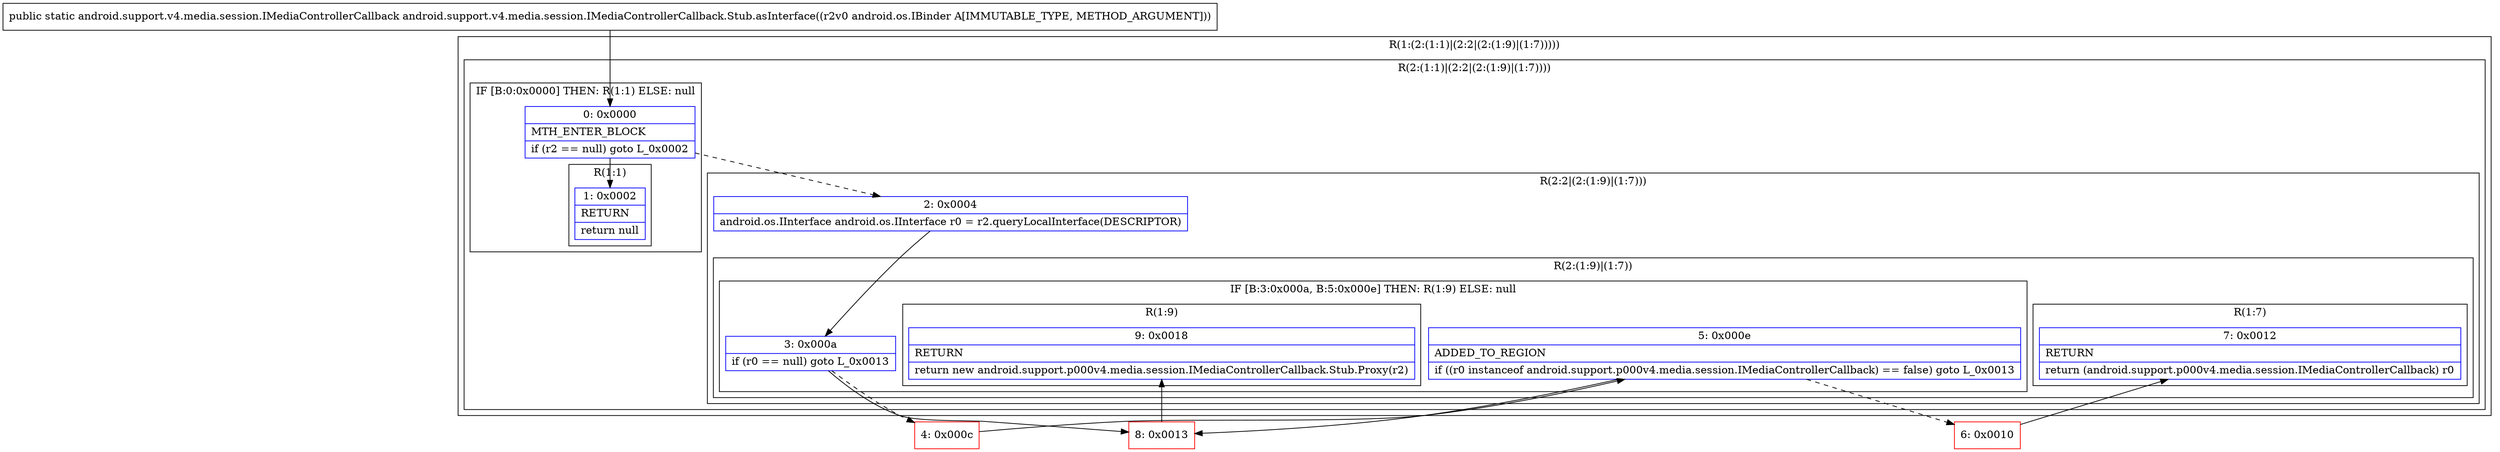 digraph "CFG forandroid.support.v4.media.session.IMediaControllerCallback.Stub.asInterface(Landroid\/os\/IBinder;)Landroid\/support\/v4\/media\/session\/IMediaControllerCallback;" {
subgraph cluster_Region_1789961593 {
label = "R(1:(2:(1:1)|(2:2|(2:(1:9)|(1:7)))))";
node [shape=record,color=blue];
subgraph cluster_Region_589302499 {
label = "R(2:(1:1)|(2:2|(2:(1:9)|(1:7))))";
node [shape=record,color=blue];
subgraph cluster_IfRegion_1205334804 {
label = "IF [B:0:0x0000] THEN: R(1:1) ELSE: null";
node [shape=record,color=blue];
Node_0 [shape=record,label="{0\:\ 0x0000|MTH_ENTER_BLOCK\l|if (r2 == null) goto L_0x0002\l}"];
subgraph cluster_Region_1180963654 {
label = "R(1:1)";
node [shape=record,color=blue];
Node_1 [shape=record,label="{1\:\ 0x0002|RETURN\l|return null\l}"];
}
}
subgraph cluster_Region_745602831 {
label = "R(2:2|(2:(1:9)|(1:7)))";
node [shape=record,color=blue];
Node_2 [shape=record,label="{2\:\ 0x0004|android.os.IInterface android.os.IInterface r0 = r2.queryLocalInterface(DESCRIPTOR)\l}"];
subgraph cluster_Region_688979358 {
label = "R(2:(1:9)|(1:7))";
node [shape=record,color=blue];
subgraph cluster_IfRegion_846036603 {
label = "IF [B:3:0x000a, B:5:0x000e] THEN: R(1:9) ELSE: null";
node [shape=record,color=blue];
Node_3 [shape=record,label="{3\:\ 0x000a|if (r0 == null) goto L_0x0013\l}"];
Node_5 [shape=record,label="{5\:\ 0x000e|ADDED_TO_REGION\l|if ((r0 instanceof android.support.p000v4.media.session.IMediaControllerCallback) == false) goto L_0x0013\l}"];
subgraph cluster_Region_180657485 {
label = "R(1:9)";
node [shape=record,color=blue];
Node_9 [shape=record,label="{9\:\ 0x0018|RETURN\l|return new android.support.p000v4.media.session.IMediaControllerCallback.Stub.Proxy(r2)\l}"];
}
}
subgraph cluster_Region_244957803 {
label = "R(1:7)";
node [shape=record,color=blue];
Node_7 [shape=record,label="{7\:\ 0x0012|RETURN\l|return (android.support.p000v4.media.session.IMediaControllerCallback) r0\l}"];
}
}
}
}
}
Node_4 [shape=record,color=red,label="{4\:\ 0x000c}"];
Node_6 [shape=record,color=red,label="{6\:\ 0x0010}"];
Node_8 [shape=record,color=red,label="{8\:\ 0x0013}"];
MethodNode[shape=record,label="{public static android.support.v4.media.session.IMediaControllerCallback android.support.v4.media.session.IMediaControllerCallback.Stub.asInterface((r2v0 android.os.IBinder A[IMMUTABLE_TYPE, METHOD_ARGUMENT])) }"];
MethodNode -> Node_0;
Node_0 -> Node_1;
Node_0 -> Node_2[style=dashed];
Node_2 -> Node_3;
Node_3 -> Node_4[style=dashed];
Node_3 -> Node_8;
Node_5 -> Node_6[style=dashed];
Node_5 -> Node_8;
Node_4 -> Node_5;
Node_6 -> Node_7;
Node_8 -> Node_9;
}

